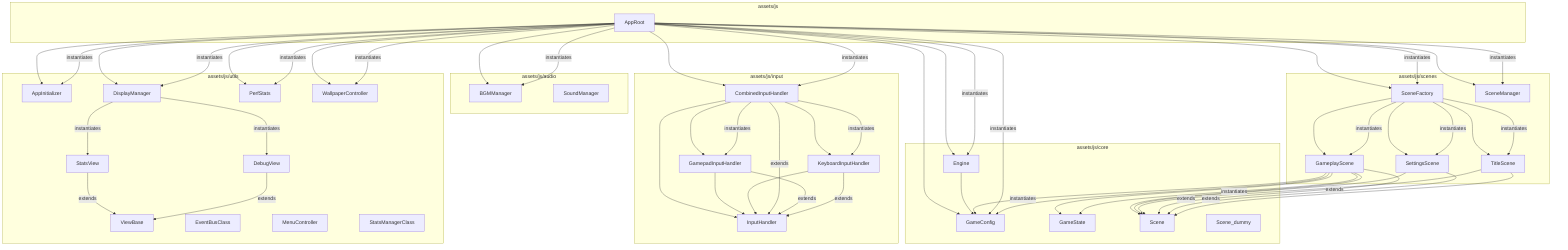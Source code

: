 %%{init:{"flowchart":{"ranker":"tight-tree","nodeSpacing":100,"rankSpacing":70}}}%%
flowchart TB
  %% サブグラフ --------------------------------------------------------
  subgraph cluster_0[assets/js]
    AppRoot
  end
  subgraph cluster_1[assets/js/audio]
    BGMManager
    SoundManager
  end
  subgraph cluster_2[assets/js/input]
    CombinedInputHandler
    GamepadInputHandler
    InputHandler
    KeyboardInputHandler
  end
  subgraph cluster_3[assets/js/core]
    Engine
    GameConfig
    GameState
    Scene
    Scene_dummy
  end
  subgraph cluster_4[assets/js/scenes]
    GameplayScene
    SceneFactory
    SceneManager
    SettingsScene
    TitleScene
  end
  subgraph cluster_5[assets/js/utils]
    AppInitializer
    ViewBase
    StatsView
    DebugView
    DisplayManager
    EventBusClass
    MenuController
    PerfStats
    StatsManagerClass
    WallpaperController
  end

  %% 通常依存関係 ------------------------------------------------------
  AppRoot --> GameConfig
  AppRoot --> Engine
  AppRoot --> SceneManager
  AppRoot --> SceneFactory
  AppRoot --> CombinedInputHandler
  AppRoot --> BGMManager
  AppRoot --> DisplayManager
  AppRoot --> WallpaperController
  AppRoot --> PerfStats
  AppRoot --> AppInitializer

  CombinedInputHandler --> InputHandler
  CombinedInputHandler --> KeyboardInputHandler
  CombinedInputHandler --> GamepadInputHandler
  GamepadInputHandler --> InputHandler
  KeyboardInputHandler --> InputHandler
  Engine --> GameConfig

  GameplayScene --> Scene
  GameplayScene --> GameConfig
  GameplayScene --> GameState

  SceneFactory --> TitleScene
  SceneFactory --> GameplayScene
  SceneFactory --> SettingsScene

  SettingsScene --> Scene
  TitleScene --> Scene

  %% 「extends」関係（flowchart 版）
  CombinedInputHandler -->|extends| InputHandler
  GamepadInputHandler -->|extends| InputHandler
  KeyboardInputHandler -->|extends| InputHandler
  GameplayScene -->|extends| Scene
  SettingsScene -->|extends| Scene
  TitleScene -->|extends| Scene
  StatsView -->|extends| ViewBase
  DebugView -->|extends| ViewBase

  %% 「instantiates」関係
  AppRoot -->|instantiates| BGMManager
  AppRoot -->|instantiates| CombinedInputHandler
  AppRoot -->|instantiates| GameConfig
  AppRoot -->|instantiates| Engine
  AppRoot -->|instantiates| SceneFactory
  AppRoot -->|instantiates| SceneManager
  AppRoot -->|instantiates| PerfStats
  AppRoot -->|instantiates| DisplayManager
  AppRoot -->|instantiates| WallpaperController
  AppRoot -->|instantiates| AppInitializer

  CombinedInputHandler -->|instantiates| KeyboardInputHandler
  CombinedInputHandler -->|instantiates| GamepadInputHandler
  GameplayScene -->|instantiates| GameConfig
  GameplayScene -->|instantiates| GameState
  SceneFactory -->|instantiates| TitleScene
  SceneFactory -->|instantiates| GameplayScene
  SceneFactory -->|instantiates| SettingsScene
  DisplayManager -->|instantiates| StatsView
  DisplayManager -->|instantiates| DebugView
